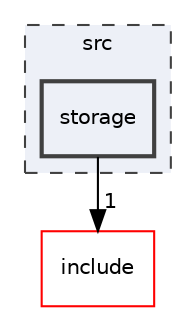 digraph "src/storage"
{
 // LATEX_PDF_SIZE
  edge [fontname="Helvetica",fontsize="10",labelfontname="Helvetica",labelfontsize="10"];
  node [fontname="Helvetica",fontsize="10",shape=record];
  compound=true
  subgraph clusterdir_68267d1309a1af8e8297ef4c3efbcdba {
    graph [ bgcolor="#edf0f7", pencolor="grey25", style="filled,dashed,", label="src", fontname="Helvetica", fontsize="10", URL="dir_68267d1309a1af8e8297ef4c3efbcdba.html"]
  dir_452baf35e1d7639c9f2a5ece4ec85855 [shape=box, label="storage", style="filled,bold,", fillcolor="#edf0f7", color="grey25", URL="dir_452baf35e1d7639c9f2a5ece4ec85855.html"];
  }
  dir_d44c64559bbebec7f509842c48db8b23 [shape=box, label="include", style="", fillcolor="#edf0f7", color="red", URL="dir_d44c64559bbebec7f509842c48db8b23.html"];
  dir_452baf35e1d7639c9f2a5ece4ec85855->dir_d44c64559bbebec7f509842c48db8b23 [headlabel="1", labeldistance=1.5 headhref="dir_000011_000006.html"];
}
